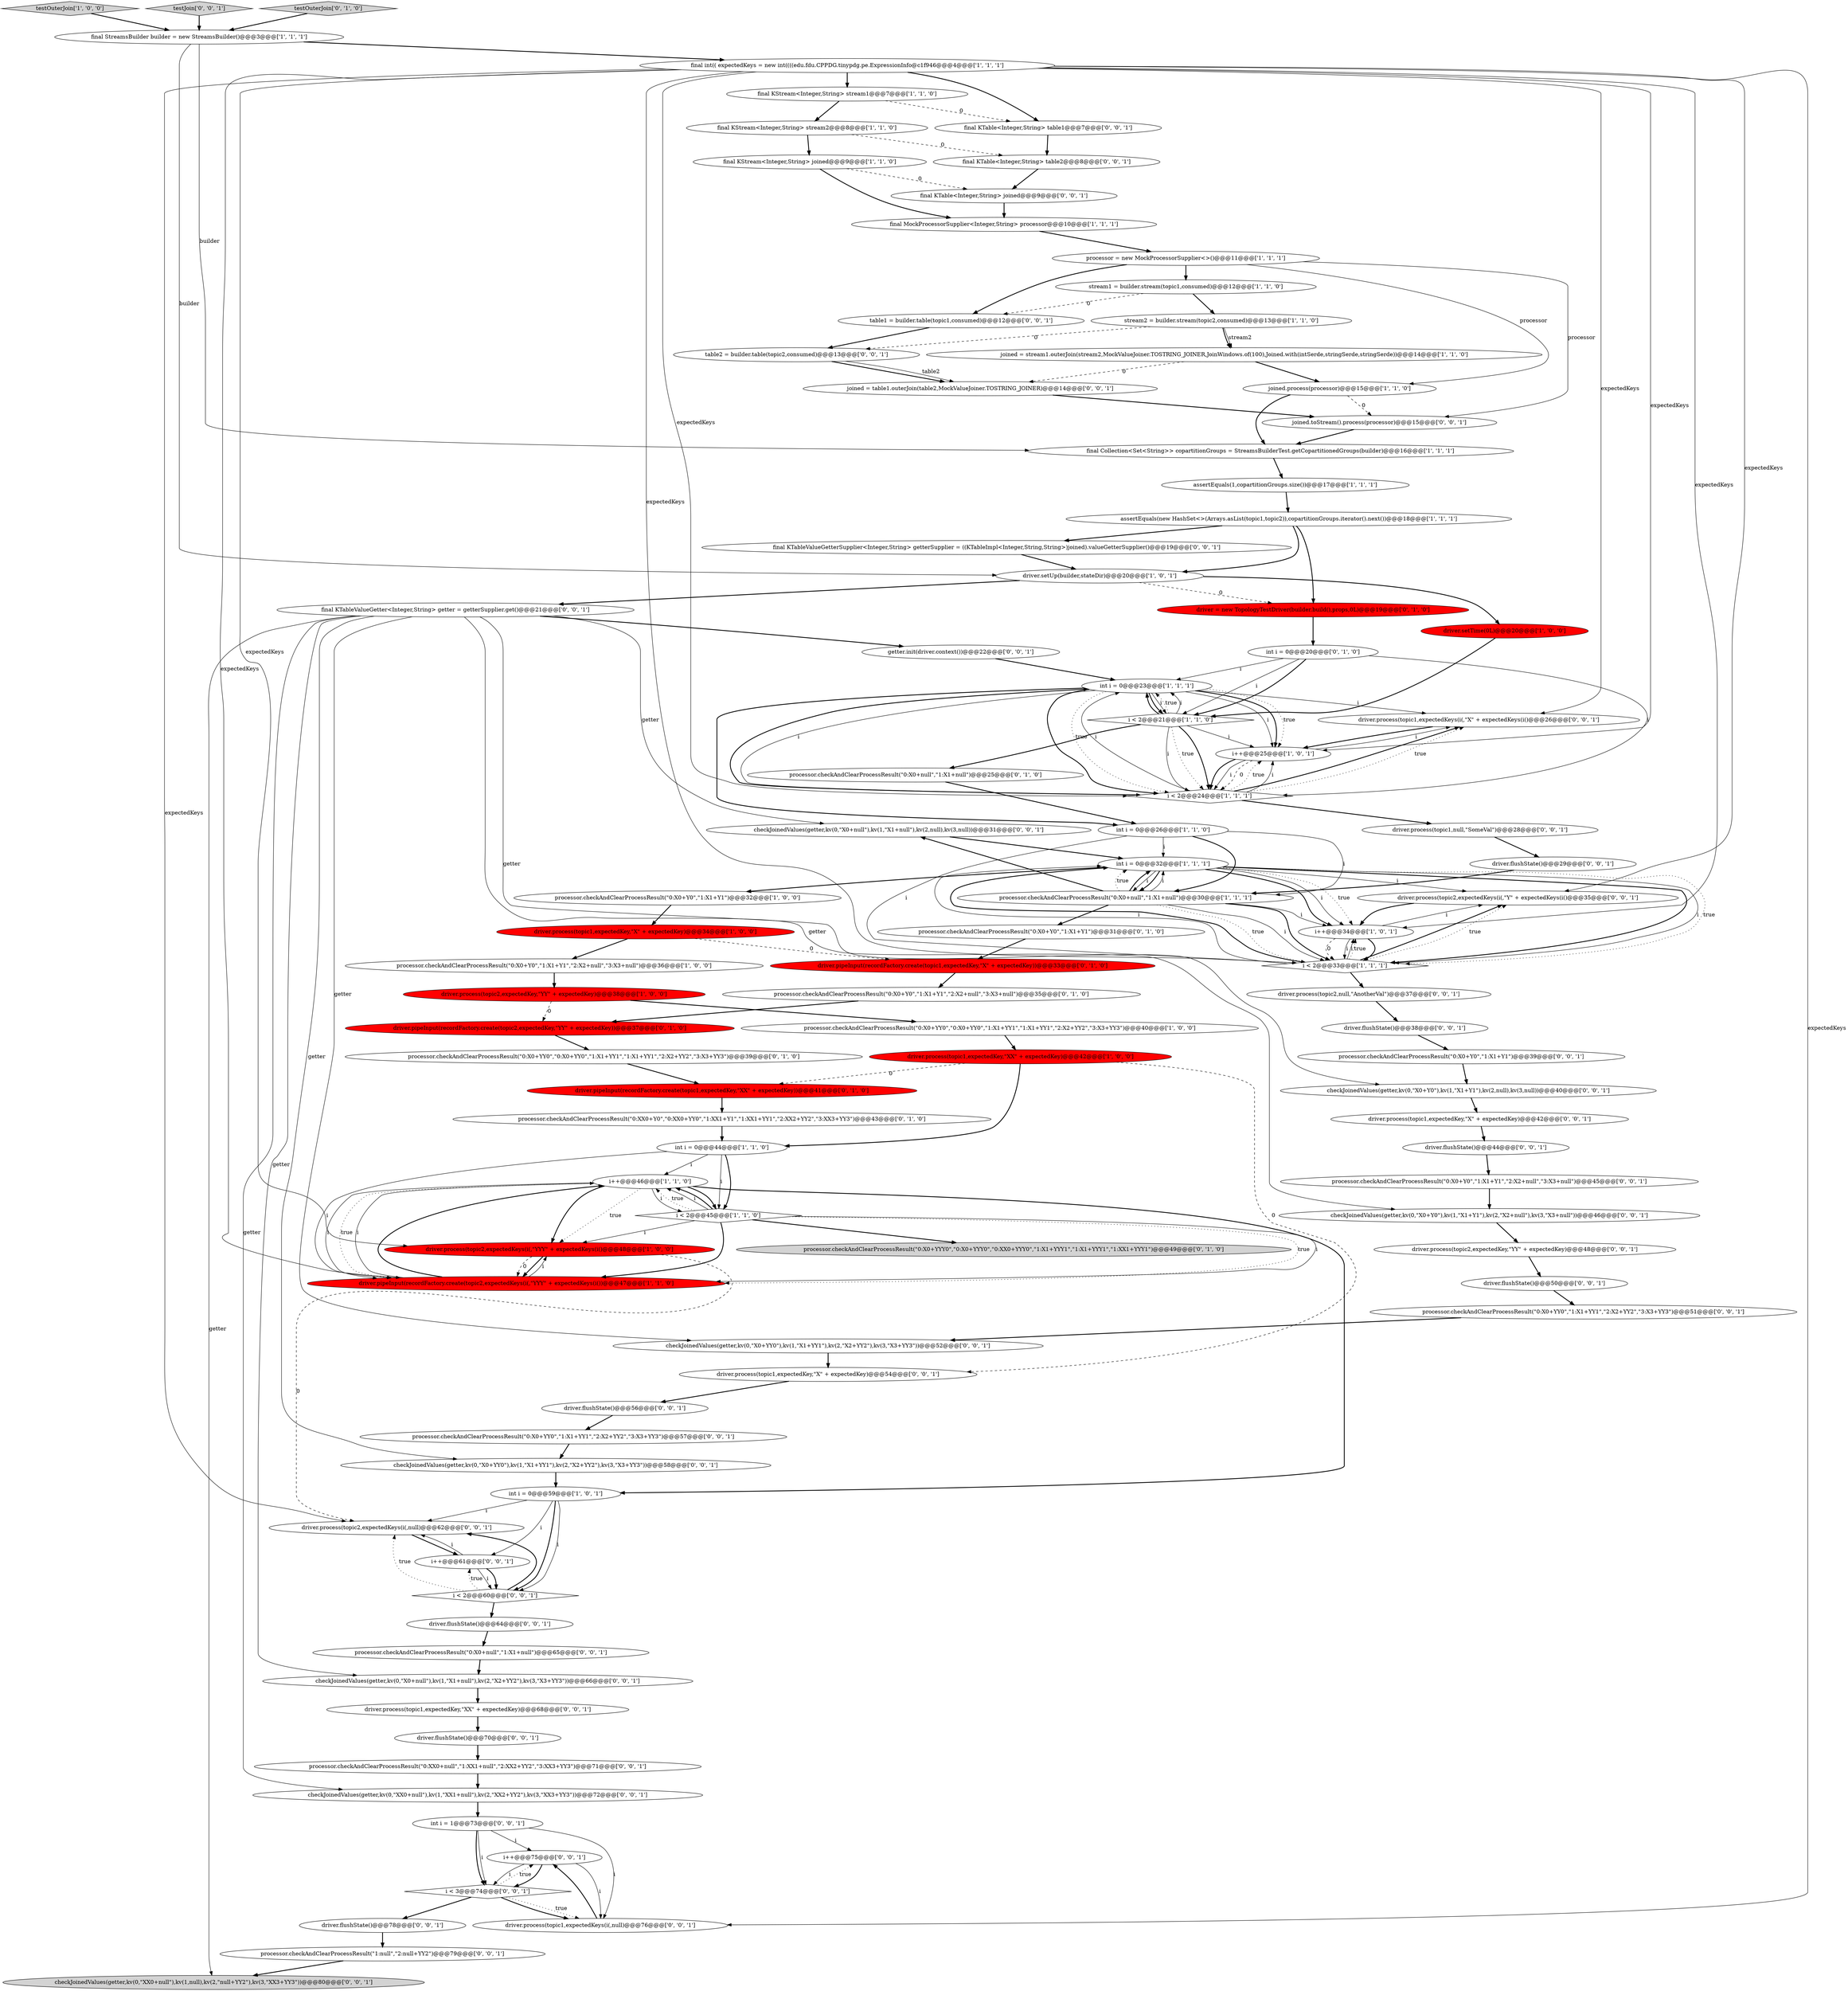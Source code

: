 digraph {
98 [style = filled, label = "driver.flushState()@@@38@@@['0', '0', '1']", fillcolor = white, shape = ellipse image = "AAA0AAABBB3BBB"];
38 [style = filled, label = "processor.checkAndClearProcessResult(\"0:X0+Y0\",\"1:X1+Y1\")@@@31@@@['0', '1', '0']", fillcolor = white, shape = ellipse image = "AAA0AAABBB2BBB"];
75 [style = filled, label = "driver.flushState()@@@78@@@['0', '0', '1']", fillcolor = white, shape = ellipse image = "AAA0AAABBB3BBB"];
49 [style = filled, label = "driver.pipeInput(recordFactory.create(topic1,expectedKey,\"XX\" + expectedKey))@@@41@@@['0', '1', '0']", fillcolor = red, shape = ellipse image = "AAA1AAABBB2BBB"];
36 [style = filled, label = "joined.process(processor)@@@15@@@['1', '1', '0']", fillcolor = white, shape = ellipse image = "AAA0AAABBB1BBB"];
72 [style = filled, label = "final KTable<Integer,String> joined@@@9@@@['0', '0', '1']", fillcolor = white, shape = ellipse image = "AAA0AAABBB3BBB"];
97 [style = filled, label = "i++@@@75@@@['0', '0', '1']", fillcolor = white, shape = ellipse image = "AAA0AAABBB3BBB"];
89 [style = filled, label = "processor.checkAndClearProcessResult(\"0:X0+Y0\",\"1:X1+Y1\")@@@39@@@['0', '0', '1']", fillcolor = white, shape = ellipse image = "AAA0AAABBB3BBB"];
29 [style = filled, label = "final KStream<Integer,String> stream2@@@8@@@['1', '1', '0']", fillcolor = white, shape = ellipse image = "AAA0AAABBB1BBB"];
69 [style = filled, label = "driver.flushState()@@@64@@@['0', '0', '1']", fillcolor = white, shape = ellipse image = "AAA0AAABBB3BBB"];
57 [style = filled, label = "processor.checkAndClearProcessResult(\"1:null\",\"2:null+YY2\")@@@79@@@['0', '0', '1']", fillcolor = white, shape = ellipse image = "AAA0AAABBB3BBB"];
64 [style = filled, label = "checkJoinedValues(getter,kv(0,\"X0+null\"),kv(1,\"X1+null\"),kv(2,\"X2+YY2\"),kv(3,\"X3+YY3\"))@@@66@@@['0', '0', '1']", fillcolor = white, shape = ellipse image = "AAA0AAABBB3BBB"];
1 [style = filled, label = "final KStream<Integer,String> joined@@@9@@@['1', '1', '0']", fillcolor = white, shape = ellipse image = "AAA0AAABBB1BBB"];
71 [style = filled, label = "driver.flushState()@@@56@@@['0', '0', '1']", fillcolor = white, shape = ellipse image = "AAA0AAABBB3BBB"];
26 [style = filled, label = "final Collection<Set<String>> copartitionGroups = StreamsBuilderTest.getCopartitionedGroups(builder)@@@16@@@['1', '1', '1']", fillcolor = white, shape = ellipse image = "AAA0AAABBB1BBB"];
62 [style = filled, label = "driver.process(topic1,expectedKey,\"X\" + expectedKey)@@@42@@@['0', '0', '1']", fillcolor = white, shape = ellipse image = "AAA0AAABBB3BBB"];
10 [style = filled, label = "final KStream<Integer,String> stream1@@@7@@@['1', '1', '0']", fillcolor = white, shape = ellipse image = "AAA0AAABBB1BBB"];
92 [style = filled, label = "driver.process(topic1,expectedKey,\"X\" + expectedKey)@@@54@@@['0', '0', '1']", fillcolor = white, shape = ellipse image = "AAA0AAABBB3BBB"];
24 [style = filled, label = "int i = 0@@@59@@@['1', '0', '1']", fillcolor = white, shape = ellipse image = "AAA0AAABBB1BBB"];
51 [style = filled, label = "driver.process(topic2,expectedKeys(i(,null)@@@62@@@['0', '0', '1']", fillcolor = white, shape = ellipse image = "AAA0AAABBB3BBB"];
12 [style = filled, label = "processor = new MockProcessorSupplier<>()@@@11@@@['1', '1', '1']", fillcolor = white, shape = ellipse image = "AAA0AAABBB1BBB"];
43 [style = filled, label = "driver.pipeInput(recordFactory.create(topic2,expectedKey,\"YY\" + expectedKey))@@@37@@@['0', '1', '0']", fillcolor = red, shape = ellipse image = "AAA1AAABBB2BBB"];
54 [style = filled, label = "checkJoinedValues(getter,kv(0,\"X0+Y0\"),kv(1,\"X1+Y1\"),kv(2,null),kv(3,null))@@@40@@@['0', '0', '1']", fillcolor = white, shape = ellipse image = "AAA0AAABBB3BBB"];
50 [style = filled, label = "driver.process(topic2,null,\"AnotherVal\")@@@37@@@['0', '0', '1']", fillcolor = white, shape = ellipse image = "AAA0AAABBB3BBB"];
73 [style = filled, label = "table2 = builder.table(topic2,consumed)@@@13@@@['0', '0', '1']", fillcolor = white, shape = ellipse image = "AAA0AAABBB3BBB"];
78 [style = filled, label = "driver.process(topic1,expectedKeys(i(,null)@@@76@@@['0', '0', '1']", fillcolor = white, shape = ellipse image = "AAA0AAABBB3BBB"];
65 [style = filled, label = "checkJoinedValues(getter,kv(0,\"XX0+null\"),kv(1,\"XX1+null\"),kv(2,\"XX2+YY2\"),kv(3,\"XX3+YY3\"))@@@72@@@['0', '0', '1']", fillcolor = white, shape = ellipse image = "AAA0AAABBB3BBB"];
39 [style = filled, label = "processor.checkAndClearProcessResult(\"0:X0+null\",\"1:X1+null\")@@@25@@@['0', '1', '0']", fillcolor = white, shape = ellipse image = "AAA0AAABBB2BBB"];
52 [style = filled, label = "table1 = builder.table(topic1,consumed)@@@12@@@['0', '0', '1']", fillcolor = white, shape = ellipse image = "AAA0AAABBB3BBB"];
25 [style = filled, label = "driver.process(topic2,expectedKeys(i(,\"YYY\" + expectedKeys(i()@@@48@@@['1', '0', '0']", fillcolor = red, shape = ellipse image = "AAA1AAABBB1BBB"];
74 [style = filled, label = "final KTableValueGetter<Integer,String> getter = getterSupplier.get()@@@21@@@['0', '0', '1']", fillcolor = white, shape = ellipse image = "AAA0AAABBB3BBB"];
16 [style = filled, label = "stream2 = builder.stream(topic2,consumed)@@@13@@@['1', '1', '0']", fillcolor = white, shape = ellipse image = "AAA0AAABBB1BBB"];
19 [style = filled, label = "driver.setUp(builder,stateDir)@@@20@@@['1', '0', '1']", fillcolor = white, shape = ellipse image = "AAA0AAABBB1BBB"];
60 [style = filled, label = "final KTable<Integer,String> table1@@@7@@@['0', '0', '1']", fillcolor = white, shape = ellipse image = "AAA0AAABBB3BBB"];
55 [style = filled, label = "checkJoinedValues(getter,kv(0,\"X0+null\"),kv(1,\"X1+null\"),kv(2,null),kv(3,null))@@@31@@@['0', '0', '1']", fillcolor = white, shape = ellipse image = "AAA0AAABBB3BBB"];
15 [style = filled, label = "i++@@@46@@@['1', '1', '0']", fillcolor = white, shape = ellipse image = "AAA0AAABBB1BBB"];
61 [style = filled, label = "final KTable<Integer,String> table2@@@8@@@['0', '0', '1']", fillcolor = white, shape = ellipse image = "AAA0AAABBB3BBB"];
45 [style = filled, label = "processor.checkAndClearProcessResult(\"0:X0+Y0\",\"1:X1+Y1\",\"2:X2+null\",\"3:X3+null\")@@@35@@@['0', '1', '0']", fillcolor = white, shape = ellipse image = "AAA0AAABBB2BBB"];
33 [style = filled, label = "testOuterJoin['1', '0', '0']", fillcolor = lightgray, shape = diamond image = "AAA0AAABBB1BBB"];
47 [style = filled, label = "driver.pipeInput(recordFactory.create(topic1,expectedKey,\"X\" + expectedKey))@@@33@@@['0', '1', '0']", fillcolor = red, shape = ellipse image = "AAA1AAABBB2BBB"];
66 [style = filled, label = "final KTableValueGetterSupplier<Integer,String> getterSupplier = ((KTableImpl<Integer,String,String>)joined).valueGetterSupplier()@@@19@@@['0', '0', '1']", fillcolor = white, shape = ellipse image = "AAA0AAABBB3BBB"];
23 [style = filled, label = "processor.checkAndClearProcessResult(\"0:X0+YY0\",\"0:X0+YY0\",\"1:X1+YY1\",\"1:X1+YY1\",\"2:X2+YY2\",\"3:X3+YY3\")@@@40@@@['1', '0', '0']", fillcolor = white, shape = ellipse image = "AAA0AAABBB1BBB"];
85 [style = filled, label = "getter.init(driver.context())@@@22@@@['0', '0', '1']", fillcolor = white, shape = ellipse image = "AAA0AAABBB3BBB"];
59 [style = filled, label = "driver.flushState()@@@70@@@['0', '0', '1']", fillcolor = white, shape = ellipse image = "AAA0AAABBB3BBB"];
41 [style = filled, label = "processor.checkAndClearProcessResult(\"0:X0+YYY0\",\"0:X0+YYY0\",\"0:XX0+YYY0\",\"1:X1+YYY1\",\"1:X1+YYY1\",\"1:XX1+YYY1\")@@@49@@@['0', '1', '0']", fillcolor = lightgray, shape = ellipse image = "AAA0AAABBB2BBB"];
8 [style = filled, label = "driver.process(topic2,expectedKey,\"YY\" + expectedKey)@@@38@@@['1', '0', '0']", fillcolor = red, shape = ellipse image = "AAA1AAABBB1BBB"];
81 [style = filled, label = "joined.toStream().process(processor)@@@15@@@['0', '0', '1']", fillcolor = white, shape = ellipse image = "AAA0AAABBB3BBB"];
21 [style = filled, label = "driver.setTime(0L)@@@20@@@['1', '0', '0']", fillcolor = red, shape = ellipse image = "AAA1AAABBB1BBB"];
79 [style = filled, label = "driver.process(topic1,expectedKeys(i(,\"X\" + expectedKeys(i()@@@26@@@['0', '0', '1']", fillcolor = white, shape = ellipse image = "AAA0AAABBB3BBB"];
53 [style = filled, label = "processor.checkAndClearProcessResult(\"0:X0+YY0\",\"1:X1+YY1\",\"2:X2+YY2\",\"3:X3+YY3\")@@@57@@@['0', '0', '1']", fillcolor = white, shape = ellipse image = "AAA0AAABBB3BBB"];
6 [style = filled, label = "stream1 = builder.stream(topic1,consumed)@@@12@@@['1', '1', '0']", fillcolor = white, shape = ellipse image = "AAA0AAABBB1BBB"];
3 [style = filled, label = "assertEquals(1,copartitionGroups.size())@@@17@@@['1', '1', '1']", fillcolor = white, shape = ellipse image = "AAA0AAABBB1BBB"];
20 [style = filled, label = "i < 2@@@21@@@['1', '1', '0']", fillcolor = white, shape = diamond image = "AAA0AAABBB1BBB"];
77 [style = filled, label = "processor.checkAndClearProcessResult(\"0:X0+null\",\"1:X1+null\")@@@65@@@['0', '0', '1']", fillcolor = white, shape = ellipse image = "AAA0AAABBB3BBB"];
17 [style = filled, label = "int i = 0@@@32@@@['1', '1', '1']", fillcolor = white, shape = ellipse image = "AAA0AAABBB1BBB"];
56 [style = filled, label = "processor.checkAndClearProcessResult(\"0:X0+Y0\",\"1:X1+Y1\",\"2:X2+null\",\"3:X3+null\")@@@45@@@['0', '0', '1']", fillcolor = white, shape = ellipse image = "AAA0AAABBB3BBB"];
18 [style = filled, label = "final StreamsBuilder builder = new StreamsBuilder()@@@3@@@['1', '1', '1']", fillcolor = white, shape = ellipse image = "AAA0AAABBB1BBB"];
28 [style = filled, label = "int i = 0@@@26@@@['1', '1', '0']", fillcolor = white, shape = ellipse image = "AAA0AAABBB1BBB"];
88 [style = filled, label = "testJoin['0', '0', '1']", fillcolor = lightgray, shape = diamond image = "AAA0AAABBB3BBB"];
46 [style = filled, label = "testOuterJoin['0', '1', '0']", fillcolor = lightgray, shape = diamond image = "AAA0AAABBB2BBB"];
42 [style = filled, label = "int i = 0@@@20@@@['0', '1', '0']", fillcolor = white, shape = ellipse image = "AAA0AAABBB2BBB"];
44 [style = filled, label = "driver = new TopologyTestDriver(builder.build(),props,0L)@@@19@@@['0', '1', '0']", fillcolor = red, shape = ellipse image = "AAA1AAABBB2BBB"];
22 [style = filled, label = "driver.process(topic1,expectedKey,\"X\" + expectedKey)@@@34@@@['1', '0', '0']", fillcolor = red, shape = ellipse image = "AAA1AAABBB1BBB"];
40 [style = filled, label = "processor.checkAndClearProcessResult(\"0:XX0+Y0\",\"0:XX0+YY0\",\"1:XX1+Y1\",\"1:XX1+YY1\",\"2:XX2+YY2\",\"3:XX3+YY3\")@@@43@@@['0', '1', '0']", fillcolor = white, shape = ellipse image = "AAA0AAABBB2BBB"];
13 [style = filled, label = "i < 2@@@45@@@['1', '1', '0']", fillcolor = white, shape = diamond image = "AAA0AAABBB1BBB"];
68 [style = filled, label = "checkJoinedValues(getter,kv(0,\"X0+YY0\"),kv(1,\"X1+YY1\"),kv(2,\"X2+YY2\"),kv(3,\"X3+YY3\"))@@@58@@@['0', '0', '1']", fillcolor = white, shape = ellipse image = "AAA0AAABBB3BBB"];
67 [style = filled, label = "driver.process(topic2,expectedKey,\"YY\" + expectedKey)@@@48@@@['0', '0', '1']", fillcolor = white, shape = ellipse image = "AAA0AAABBB3BBB"];
90 [style = filled, label = "driver.flushState()@@@44@@@['0', '0', '1']", fillcolor = white, shape = ellipse image = "AAA0AAABBB3BBB"];
82 [style = filled, label = "driver.flushState()@@@50@@@['0', '0', '1']", fillcolor = white, shape = ellipse image = "AAA0AAABBB3BBB"];
94 [style = filled, label = "driver.process(topic1,null,\"SomeVal\")@@@28@@@['0', '0', '1']", fillcolor = white, shape = ellipse image = "AAA0AAABBB3BBB"];
87 [style = filled, label = "checkJoinedValues(getter,kv(0,\"X0+YY0\"),kv(1,\"X1+YY1\"),kv(2,\"X2+YY2\"),kv(3,\"X3+YY3\"))@@@52@@@['0', '0', '1']", fillcolor = white, shape = ellipse image = "AAA0AAABBB3BBB"];
80 [style = filled, label = "i < 3@@@74@@@['0', '0', '1']", fillcolor = white, shape = diamond image = "AAA0AAABBB3BBB"];
35 [style = filled, label = "driver.process(topic1,expectedKey,\"XX\" + expectedKey)@@@42@@@['1', '0', '0']", fillcolor = red, shape = ellipse image = "AAA1AAABBB1BBB"];
32 [style = filled, label = "processor.checkAndClearProcessResult(\"0:X0+Y0\",\"1:X1+Y1\",\"2:X2+null\",\"3:X3+null\")@@@36@@@['1', '0', '0']", fillcolor = white, shape = ellipse image = "AAA0AAABBB1BBB"];
31 [style = filled, label = "joined = stream1.outerJoin(stream2,MockValueJoiner.TOSTRING_JOINER,JoinWindows.of(100),Joined.with(intSerde,stringSerde,stringSerde))@@@14@@@['1', '1', '0']", fillcolor = white, shape = ellipse image = "AAA0AAABBB1BBB"];
5 [style = filled, label = "final MockProcessorSupplier<Integer,String> processor@@@10@@@['1', '1', '1']", fillcolor = white, shape = ellipse image = "AAA0AAABBB1BBB"];
93 [style = filled, label = "checkJoinedValues(getter,kv(0,\"X0+Y0\"),kv(1,\"X1+Y1\"),kv(2,\"X2+null\"),kv(3,\"X3+null\"))@@@46@@@['0', '0', '1']", fillcolor = white, shape = ellipse image = "AAA0AAABBB3BBB"];
14 [style = filled, label = "i < 2@@@24@@@['1', '1', '1']", fillcolor = white, shape = diamond image = "AAA0AAABBB1BBB"];
34 [style = filled, label = "processor.checkAndClearProcessResult(\"0:X0+Y0\",\"1:X1+Y1\")@@@32@@@['1', '0', '0']", fillcolor = white, shape = ellipse image = "AAA0AAABBB1BBB"];
86 [style = filled, label = "i < 2@@@60@@@['0', '0', '1']", fillcolor = white, shape = diamond image = "AAA0AAABBB3BBB"];
84 [style = filled, label = "driver.process(topic2,expectedKeys(i(,\"Y\" + expectedKeys(i()@@@35@@@['0', '0', '1']", fillcolor = white, shape = ellipse image = "AAA0AAABBB3BBB"];
27 [style = filled, label = "assertEquals(new HashSet<>(Arrays.asList(topic1,topic2)),copartitionGroups.iterator().next())@@@18@@@['1', '1', '1']", fillcolor = white, shape = ellipse image = "AAA0AAABBB1BBB"];
30 [style = filled, label = "int i = 0@@@44@@@['1', '1', '0']", fillcolor = white, shape = ellipse image = "AAA0AAABBB1BBB"];
70 [style = filled, label = "processor.checkAndClearProcessResult(\"0:X0+YY0\",\"1:X1+YY1\",\"2:X2+YY2\",\"3:X3+YY3\")@@@51@@@['0', '0', '1']", fillcolor = white, shape = ellipse image = "AAA0AAABBB3BBB"];
58 [style = filled, label = "driver.process(topic1,expectedKey,\"XX\" + expectedKey)@@@68@@@['0', '0', '1']", fillcolor = white, shape = ellipse image = "AAA0AAABBB3BBB"];
91 [style = filled, label = "int i = 1@@@73@@@['0', '0', '1']", fillcolor = white, shape = ellipse image = "AAA0AAABBB3BBB"];
4 [style = filled, label = "int i = 0@@@23@@@['1', '1', '1']", fillcolor = white, shape = ellipse image = "AAA0AAABBB1BBB"];
7 [style = filled, label = "processor.checkAndClearProcessResult(\"0:X0+null\",\"1:X1+null\")@@@30@@@['1', '1', '1']", fillcolor = white, shape = ellipse image = "AAA0AAABBB1BBB"];
9 [style = filled, label = "i++@@@34@@@['1', '0', '1']", fillcolor = white, shape = ellipse image = "AAA0AAABBB1BBB"];
48 [style = filled, label = "processor.checkAndClearProcessResult(\"0:X0+YY0\",\"0:X0+YY0\",\"1:X1+YY1\",\"1:X1+YY1\",\"2:X2+YY2\",\"3:X3+YY3\")@@@39@@@['0', '1', '0']", fillcolor = white, shape = ellipse image = "AAA0AAABBB2BBB"];
63 [style = filled, label = "processor.checkAndClearProcessResult(\"0:XX0+null\",\"1:XX1+null\",\"2:XX2+YY2\",\"3:XX3+YY3\")@@@71@@@['0', '0', '1']", fillcolor = white, shape = ellipse image = "AAA0AAABBB3BBB"];
76 [style = filled, label = "i++@@@61@@@['0', '0', '1']", fillcolor = white, shape = ellipse image = "AAA0AAABBB3BBB"];
95 [style = filled, label = "driver.flushState()@@@29@@@['0', '0', '1']", fillcolor = white, shape = ellipse image = "AAA0AAABBB3BBB"];
96 [style = filled, label = "checkJoinedValues(getter,kv(0,\"XX0+null\"),kv(1,null),kv(2,\"null+YY2\"),kv(3,\"XX3+YY3\"))@@@80@@@['0', '0', '1']", fillcolor = lightgray, shape = ellipse image = "AAA0AAABBB3BBB"];
0 [style = filled, label = "final int(( expectedKeys = new int((((edu.fdu.CPPDG.tinypdg.pe.ExpressionInfo@c1f946@@@4@@@['1', '1', '1']", fillcolor = white, shape = ellipse image = "AAA0AAABBB1BBB"];
2 [style = filled, label = "i++@@@25@@@['1', '0', '1']", fillcolor = white, shape = ellipse image = "AAA0AAABBB1BBB"];
83 [style = filled, label = "joined = table1.outerJoin(table2,MockValueJoiner.TOSTRING_JOINER)@@@14@@@['0', '0', '1']", fillcolor = white, shape = ellipse image = "AAA0AAABBB3BBB"];
11 [style = filled, label = "driver.pipeInput(recordFactory.create(topic2,expectedKeys(i(,\"YYY\" + expectedKeys(i())@@@47@@@['1', '1', '0']", fillcolor = red, shape = ellipse image = "AAA1AAABBB1BBB"];
37 [style = filled, label = "i < 2@@@33@@@['1', '1', '1']", fillcolor = white, shape = diamond image = "AAA0AAABBB1BBB"];
1->5 [style = bold, label=""];
55->17 [style = bold, label=""];
57->96 [style = bold, label=""];
30->13 [style = bold, label=""];
4->79 [style = solid, label="i"];
91->80 [style = solid, label="i"];
80->97 [style = dotted, label="true"];
88->18 [style = bold, label=""];
68->24 [style = bold, label=""];
97->80 [style = bold, label=""];
15->25 [style = bold, label=""];
4->14 [style = solid, label="i"];
12->81 [style = solid, label="processor"];
17->9 [style = bold, label=""];
27->44 [style = bold, label=""];
18->26 [style = solid, label="builder"];
74->65 [style = solid, label="getter"];
81->26 [style = bold, label=""];
11->25 [style = solid, label="i"];
74->85 [style = bold, label=""];
86->69 [style = bold, label=""];
17->7 [style = solid, label="i"];
14->79 [style = bold, label=""];
36->81 [style = dashed, label="0"];
86->51 [style = bold, label=""];
9->37 [style = bold, label=""];
14->94 [style = bold, label=""];
7->9 [style = solid, label="i"];
87->92 [style = bold, label=""];
3->27 [style = bold, label=""];
0->14 [style = solid, label="expectedKeys"];
4->2 [style = solid, label="i"];
85->4 [style = bold, label=""];
84->9 [style = bold, label=""];
7->17 [style = solid, label="i"];
24->51 [style = solid, label="i"];
91->78 [style = solid, label="i"];
20->2 [style = solid, label="i"];
14->79 [style = dotted, label="true"];
45->43 [style = bold, label=""];
2->14 [style = dashed, label="0"];
33->18 [style = bold, label=""];
0->11 [style = solid, label="expectedKeys"];
2->14 [style = bold, label=""];
28->37 [style = solid, label="i"];
30->13 [style = solid, label="i"];
58->59 [style = bold, label=""];
13->15 [style = dotted, label="true"];
27->19 [style = bold, label=""];
2->79 [style = solid, label="i"];
97->78 [style = solid, label="i"];
14->4 [style = solid, label="i"];
29->1 [style = bold, label=""];
49->40 [style = bold, label=""];
51->76 [style = bold, label=""];
0->37 [style = solid, label="expectedKeys"];
18->0 [style = bold, label=""];
65->91 [style = bold, label=""];
76->51 [style = solid, label="i"];
37->9 [style = solid, label="i"];
14->2 [style = dotted, label="true"];
0->51 [style = solid, label="expectedKeys"];
77->64 [style = bold, label=""];
48->49 [style = bold, label=""];
15->13 [style = bold, label=""];
78->97 [style = bold, label=""];
28->17 [style = solid, label="i"];
35->49 [style = dashed, label="0"];
8->23 [style = bold, label=""];
0->9 [style = solid, label="expectedKeys"];
13->25 [style = solid, label="i"];
7->37 [style = bold, label=""];
52->73 [style = bold, label=""];
80->78 [style = bold, label=""];
94->95 [style = bold, label=""];
54->62 [style = bold, label=""];
22->32 [style = bold, label=""];
20->14 [style = bold, label=""];
67->82 [style = bold, label=""];
4->2 [style = bold, label=""];
69->77 [style = bold, label=""];
7->55 [style = bold, label=""];
17->37 [style = bold, label=""];
37->9 [style = dotted, label="true"];
13->11 [style = bold, label=""];
8->43 [style = dashed, label="0"];
91->97 [style = solid, label="i"];
9->37 [style = dashed, label="0"];
42->14 [style = solid, label="i"];
23->35 [style = bold, label=""];
30->11 [style = solid, label="i"];
9->37 [style = solid, label="i"];
17->34 [style = bold, label=""];
83->81 [style = bold, label=""];
74->87 [style = solid, label="getter"];
76->86 [style = bold, label=""];
25->11 [style = dashed, label="0"];
18->19 [style = solid, label="builder"];
13->15 [style = solid, label="i"];
74->55 [style = solid, label="getter"];
53->68 [style = bold, label=""];
59->63 [style = bold, label=""];
2->14 [style = solid, label="i"];
30->15 [style = solid, label="i"];
20->39 [style = bold, label=""];
38->47 [style = bold, label=""];
37->17 [style = solid, label="i"];
13->15 [style = bold, label=""];
92->71 [style = bold, label=""];
31->83 [style = dashed, label="0"];
95->7 [style = bold, label=""];
7->17 [style = dotted, label="true"];
74->54 [style = solid, label="getter"];
73->83 [style = bold, label=""];
4->2 [style = dotted, label="true"];
19->74 [style = bold, label=""];
97->80 [style = solid, label="i"];
61->72 [style = bold, label=""];
15->11 [style = solid, label="i"];
14->4 [style = bold, label=""];
62->90 [style = bold, label=""];
86->76 [style = dotted, label="true"];
4->20 [style = solid, label="i"];
44->42 [style = bold, label=""];
37->84 [style = bold, label=""];
4->14 [style = bold, label=""];
7->17 [style = bold, label=""];
63->65 [style = bold, label=""];
12->36 [style = solid, label="processor"];
26->3 [style = bold, label=""];
17->37 [style = solid, label="i"];
20->14 [style = solid, label="i"];
25->51 [style = dashed, label="0"];
20->14 [style = dotted, label="true"];
74->96 [style = solid, label="getter"];
31->36 [style = bold, label=""];
17->84 [style = solid, label="i"];
76->86 [style = solid, label="i"];
46->18 [style = bold, label=""];
28->7 [style = solid, label="i"];
66->19 [style = bold, label=""];
56->93 [style = bold, label=""];
71->53 [style = bold, label=""];
29->61 [style = dashed, label="0"];
16->73 [style = dashed, label="0"];
86->51 [style = dotted, label="true"];
16->31 [style = solid, label="stream2"];
6->52 [style = dashed, label="0"];
13->41 [style = bold, label=""];
80->78 [style = dotted, label="true"];
32->8 [style = bold, label=""];
60->61 [style = bold, label=""];
89->54 [style = bold, label=""];
0->79 [style = solid, label="expectedKeys"];
24->86 [style = bold, label=""];
20->4 [style = dotted, label="true"];
16->31 [style = bold, label=""];
1->72 [style = dashed, label="0"];
42->20 [style = solid, label="i"];
24->76 [style = solid, label="i"];
4->20 [style = bold, label=""];
15->11 [style = dotted, label="true"];
82->70 [style = bold, label=""];
13->11 [style = dotted, label="true"];
40->30 [style = bold, label=""];
47->45 [style = bold, label=""];
98->89 [style = bold, label=""];
20->4 [style = solid, label="i"];
74->68 [style = solid, label="getter"];
17->37 [style = dotted, label="true"];
50->98 [style = bold, label=""];
15->25 [style = dotted, label="true"];
64->58 [style = bold, label=""];
42->4 [style = solid, label="i"];
35->30 [style = bold, label=""];
19->21 [style = bold, label=""];
80->75 [style = bold, label=""];
22->47 [style = dashed, label="0"];
79->2 [style = bold, label=""];
93->67 [style = bold, label=""];
37->17 [style = bold, label=""];
42->20 [style = bold, label=""];
43->48 [style = bold, label=""];
28->7 [style = bold, label=""];
73->83 [style = solid, label="table2"];
15->13 [style = solid, label="i"];
0->78 [style = solid, label="expectedKeys"];
75->57 [style = bold, label=""];
36->26 [style = bold, label=""];
0->2 [style = solid, label="expectedKeys"];
4->14 [style = dotted, label="true"];
24->86 [style = solid, label="i"];
12->6 [style = bold, label=""];
72->5 [style = bold, label=""];
11->15 [style = solid, label="i"];
39->28 [style = bold, label=""];
4->28 [style = bold, label=""];
11->15 [style = bold, label=""];
17->9 [style = solid, label="i"];
20->4 [style = bold, label=""];
34->22 [style = bold, label=""];
7->37 [style = dotted, label="true"];
9->84 [style = solid, label="i"];
17->7 [style = bold, label=""];
19->44 [style = dashed, label="0"];
7->38 [style = bold, label=""];
0->10 [style = bold, label=""];
13->11 [style = solid, label="i"];
74->64 [style = solid, label="getter"];
21->20 [style = bold, label=""];
0->60 [style = bold, label=""];
37->84 [style = dotted, label="true"];
10->29 [style = bold, label=""];
5->12 [style = bold, label=""];
0->84 [style = solid, label="expectedKeys"];
6->16 [style = bold, label=""];
25->11 [style = bold, label=""];
70->87 [style = bold, label=""];
15->24 [style = bold, label=""];
91->80 [style = bold, label=""];
17->9 [style = dotted, label="true"];
10->60 [style = dashed, label="0"];
35->92 [style = dashed, label="0"];
12->52 [style = bold, label=""];
27->66 [style = bold, label=""];
7->37 [style = solid, label="i"];
90->56 [style = bold, label=""];
74->93 [style = solid, label="getter"];
14->2 [style = solid, label="i"];
37->50 [style = bold, label=""];
0->25 [style = solid, label="expectedKeys"];
}
